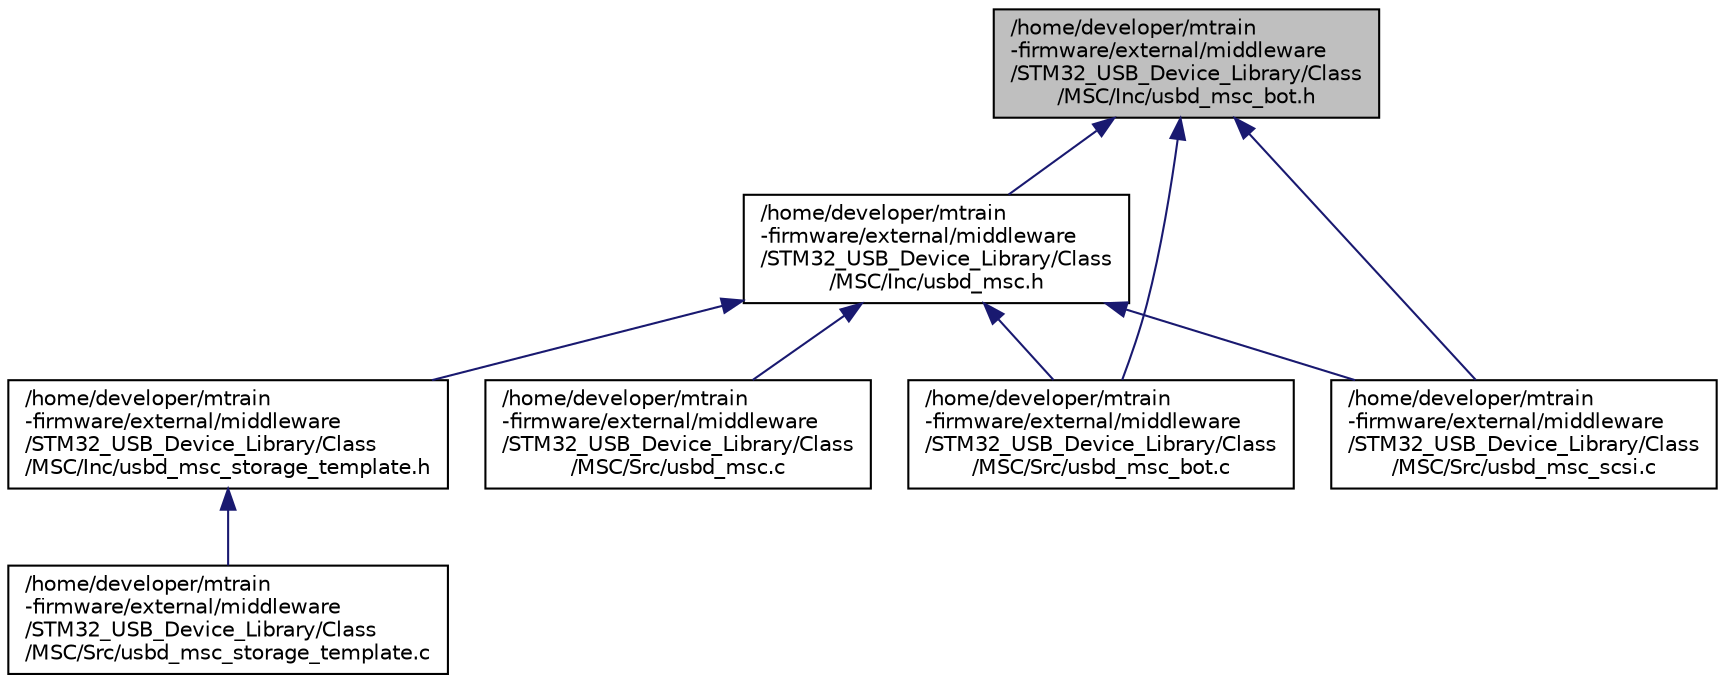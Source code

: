 digraph "/home/developer/mtrain-firmware/external/middleware/STM32_USB_Device_Library/Class/MSC/Inc/usbd_msc_bot.h"
{
  edge [fontname="Helvetica",fontsize="10",labelfontname="Helvetica",labelfontsize="10"];
  node [fontname="Helvetica",fontsize="10",shape=record];
  Node75 [label="/home/developer/mtrain\l-firmware/external/middleware\l/STM32_USB_Device_Library/Class\l/MSC/Inc/usbd_msc_bot.h",height=0.2,width=0.4,color="black", fillcolor="grey75", style="filled", fontcolor="black"];
  Node75 -> Node76 [dir="back",color="midnightblue",fontsize="10",style="solid",fontname="Helvetica"];
  Node76 [label="/home/developer/mtrain\l-firmware/external/middleware\l/STM32_USB_Device_Library/Class\l/MSC/Inc/usbd_msc.h",height=0.2,width=0.4,color="black", fillcolor="white", style="filled",URL="$usbd__msc_8h.html",tooltip="Header for the usbd_msc.c file. "];
  Node76 -> Node77 [dir="back",color="midnightblue",fontsize="10",style="solid",fontname="Helvetica"];
  Node77 [label="/home/developer/mtrain\l-firmware/external/middleware\l/STM32_USB_Device_Library/Class\l/MSC/Inc/usbd_msc_storage_template.h",height=0.2,width=0.4,color="black", fillcolor="white", style="filled",URL="$usbd__msc__storage__template_8h.html"];
  Node77 -> Node78 [dir="back",color="midnightblue",fontsize="10",style="solid",fontname="Helvetica"];
  Node78 [label="/home/developer/mtrain\l-firmware/external/middleware\l/STM32_USB_Device_Library/Class\l/MSC/Src/usbd_msc_storage_template.c",height=0.2,width=0.4,color="black", fillcolor="white", style="filled",URL="$usbd__msc__storage__template_8c.html",tooltip="Memory management layer. "];
  Node76 -> Node79 [dir="back",color="midnightblue",fontsize="10",style="solid",fontname="Helvetica"];
  Node79 [label="/home/developer/mtrain\l-firmware/external/middleware\l/STM32_USB_Device_Library/Class\l/MSC/Src/usbd_msc.c",height=0.2,width=0.4,color="black", fillcolor="white", style="filled",URL="$usbd__msc_8c.html",tooltip="This file provides all the MSC core functions. "];
  Node76 -> Node80 [dir="back",color="midnightblue",fontsize="10",style="solid",fontname="Helvetica"];
  Node80 [label="/home/developer/mtrain\l-firmware/external/middleware\l/STM32_USB_Device_Library/Class\l/MSC/Src/usbd_msc_bot.c",height=0.2,width=0.4,color="black", fillcolor="white", style="filled",URL="$usbd__msc__bot_8c.html",tooltip="This file provides all the BOT protocol core functions. "];
  Node76 -> Node81 [dir="back",color="midnightblue",fontsize="10",style="solid",fontname="Helvetica"];
  Node81 [label="/home/developer/mtrain\l-firmware/external/middleware\l/STM32_USB_Device_Library/Class\l/MSC/Src/usbd_msc_scsi.c",height=0.2,width=0.4,color="black", fillcolor="white", style="filled",URL="$usbd__msc__scsi_8c.html",tooltip="This file provides all the USBD SCSI layer functions. "];
  Node75 -> Node80 [dir="back",color="midnightblue",fontsize="10",style="solid",fontname="Helvetica"];
  Node75 -> Node81 [dir="back",color="midnightblue",fontsize="10",style="solid",fontname="Helvetica"];
}
